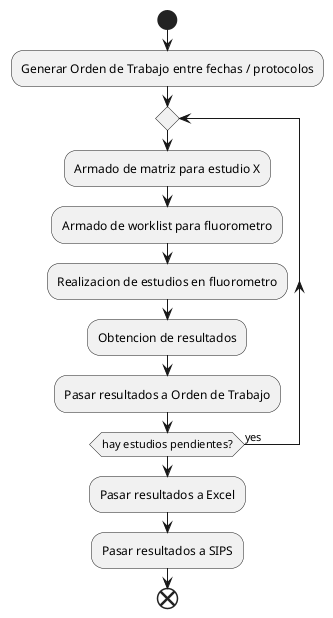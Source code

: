 @startuml
start
:Generar Orden de Trabajo entre fechas / protocolos;
repeat
  :Armado de matriz para estudio X;
  :Armado de worklist para fluorometro;
  :Realizacion de estudios en fluorometro;
  :Obtencion de resultados;
  :Pasar resultados a Orden de Trabajo;
repeat while (hay estudios pendientes?) is (yes)
:Pasar resultados a Excel;
:Pasar resultados a SIPS;
end
@enduml
